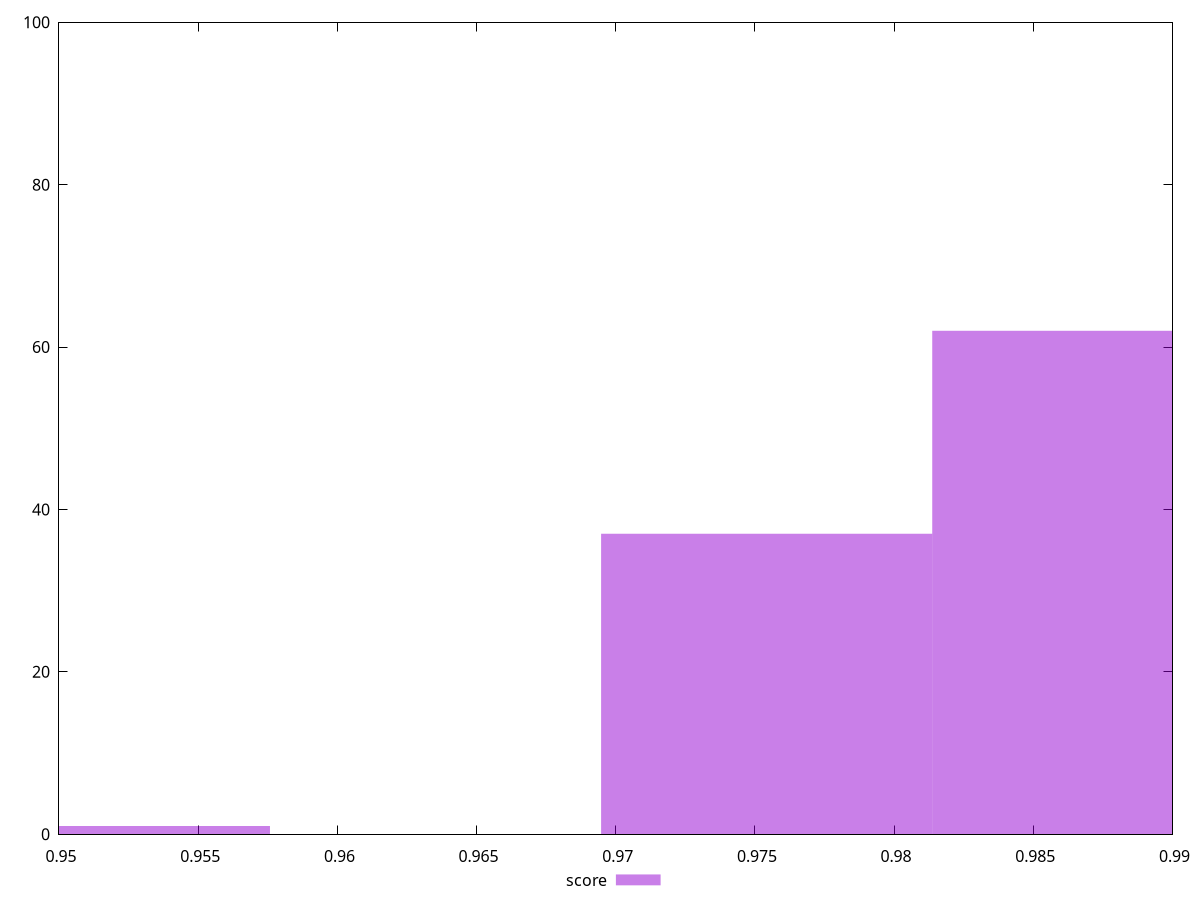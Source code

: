 reset

$score <<EOF
0.9516308721749915 1
0.9754216439793663 37
0.9873170298815537 62
EOF

set key outside below
set boxwidth 0.011895385902187394
set xrange [0.95:0.99]
set yrange [0:100]
set trange [0:100]
set style fill transparent solid 0.5 noborder
set terminal svg size 640, 490 enhanced background rgb 'white'
set output "report_00018_2021-02-10T15-25-16.877Z/bootup-time/samples/pages+cached/score/histogram.svg"

plot $score title "score" with boxes

reset
